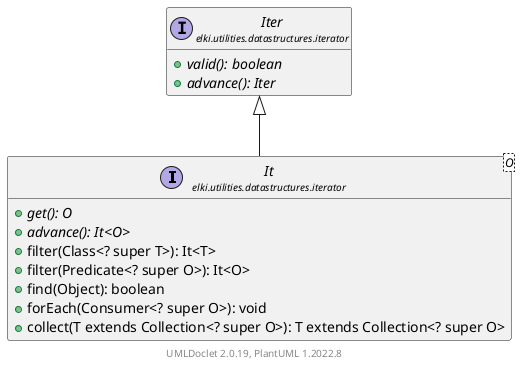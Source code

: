 @startuml
    remove .*\.(Instance|Par|Parameterizer|Factory)$
    set namespaceSeparator none
    hide empty fields
    hide empty methods

    interface "<size:14>It\n<size:10>elki.utilities.datastructures.iterator" as elki.utilities.datastructures.iterator.It<O> [[It.html]] {
        {abstract} +get(): O
        {abstract} +advance(): It<O>
        +filter(Class<? super T>): It<T>
        +filter(Predicate<? super O>): It<O>
        +find(Object): boolean
        +forEach(Consumer<? super O>): void
        +collect(T extends Collection<? super O>): T extends Collection<? super O>
    }

    interface "<size:14>Iter\n<size:10>elki.utilities.datastructures.iterator" as elki.utilities.datastructures.iterator.Iter [[Iter.html]] {
        {abstract} +valid(): boolean
        {abstract} +advance(): Iter
    }

    elki.utilities.datastructures.iterator.Iter <|-- elki.utilities.datastructures.iterator.It

    center footer UMLDoclet 2.0.19, PlantUML 1.2022.8
@enduml
